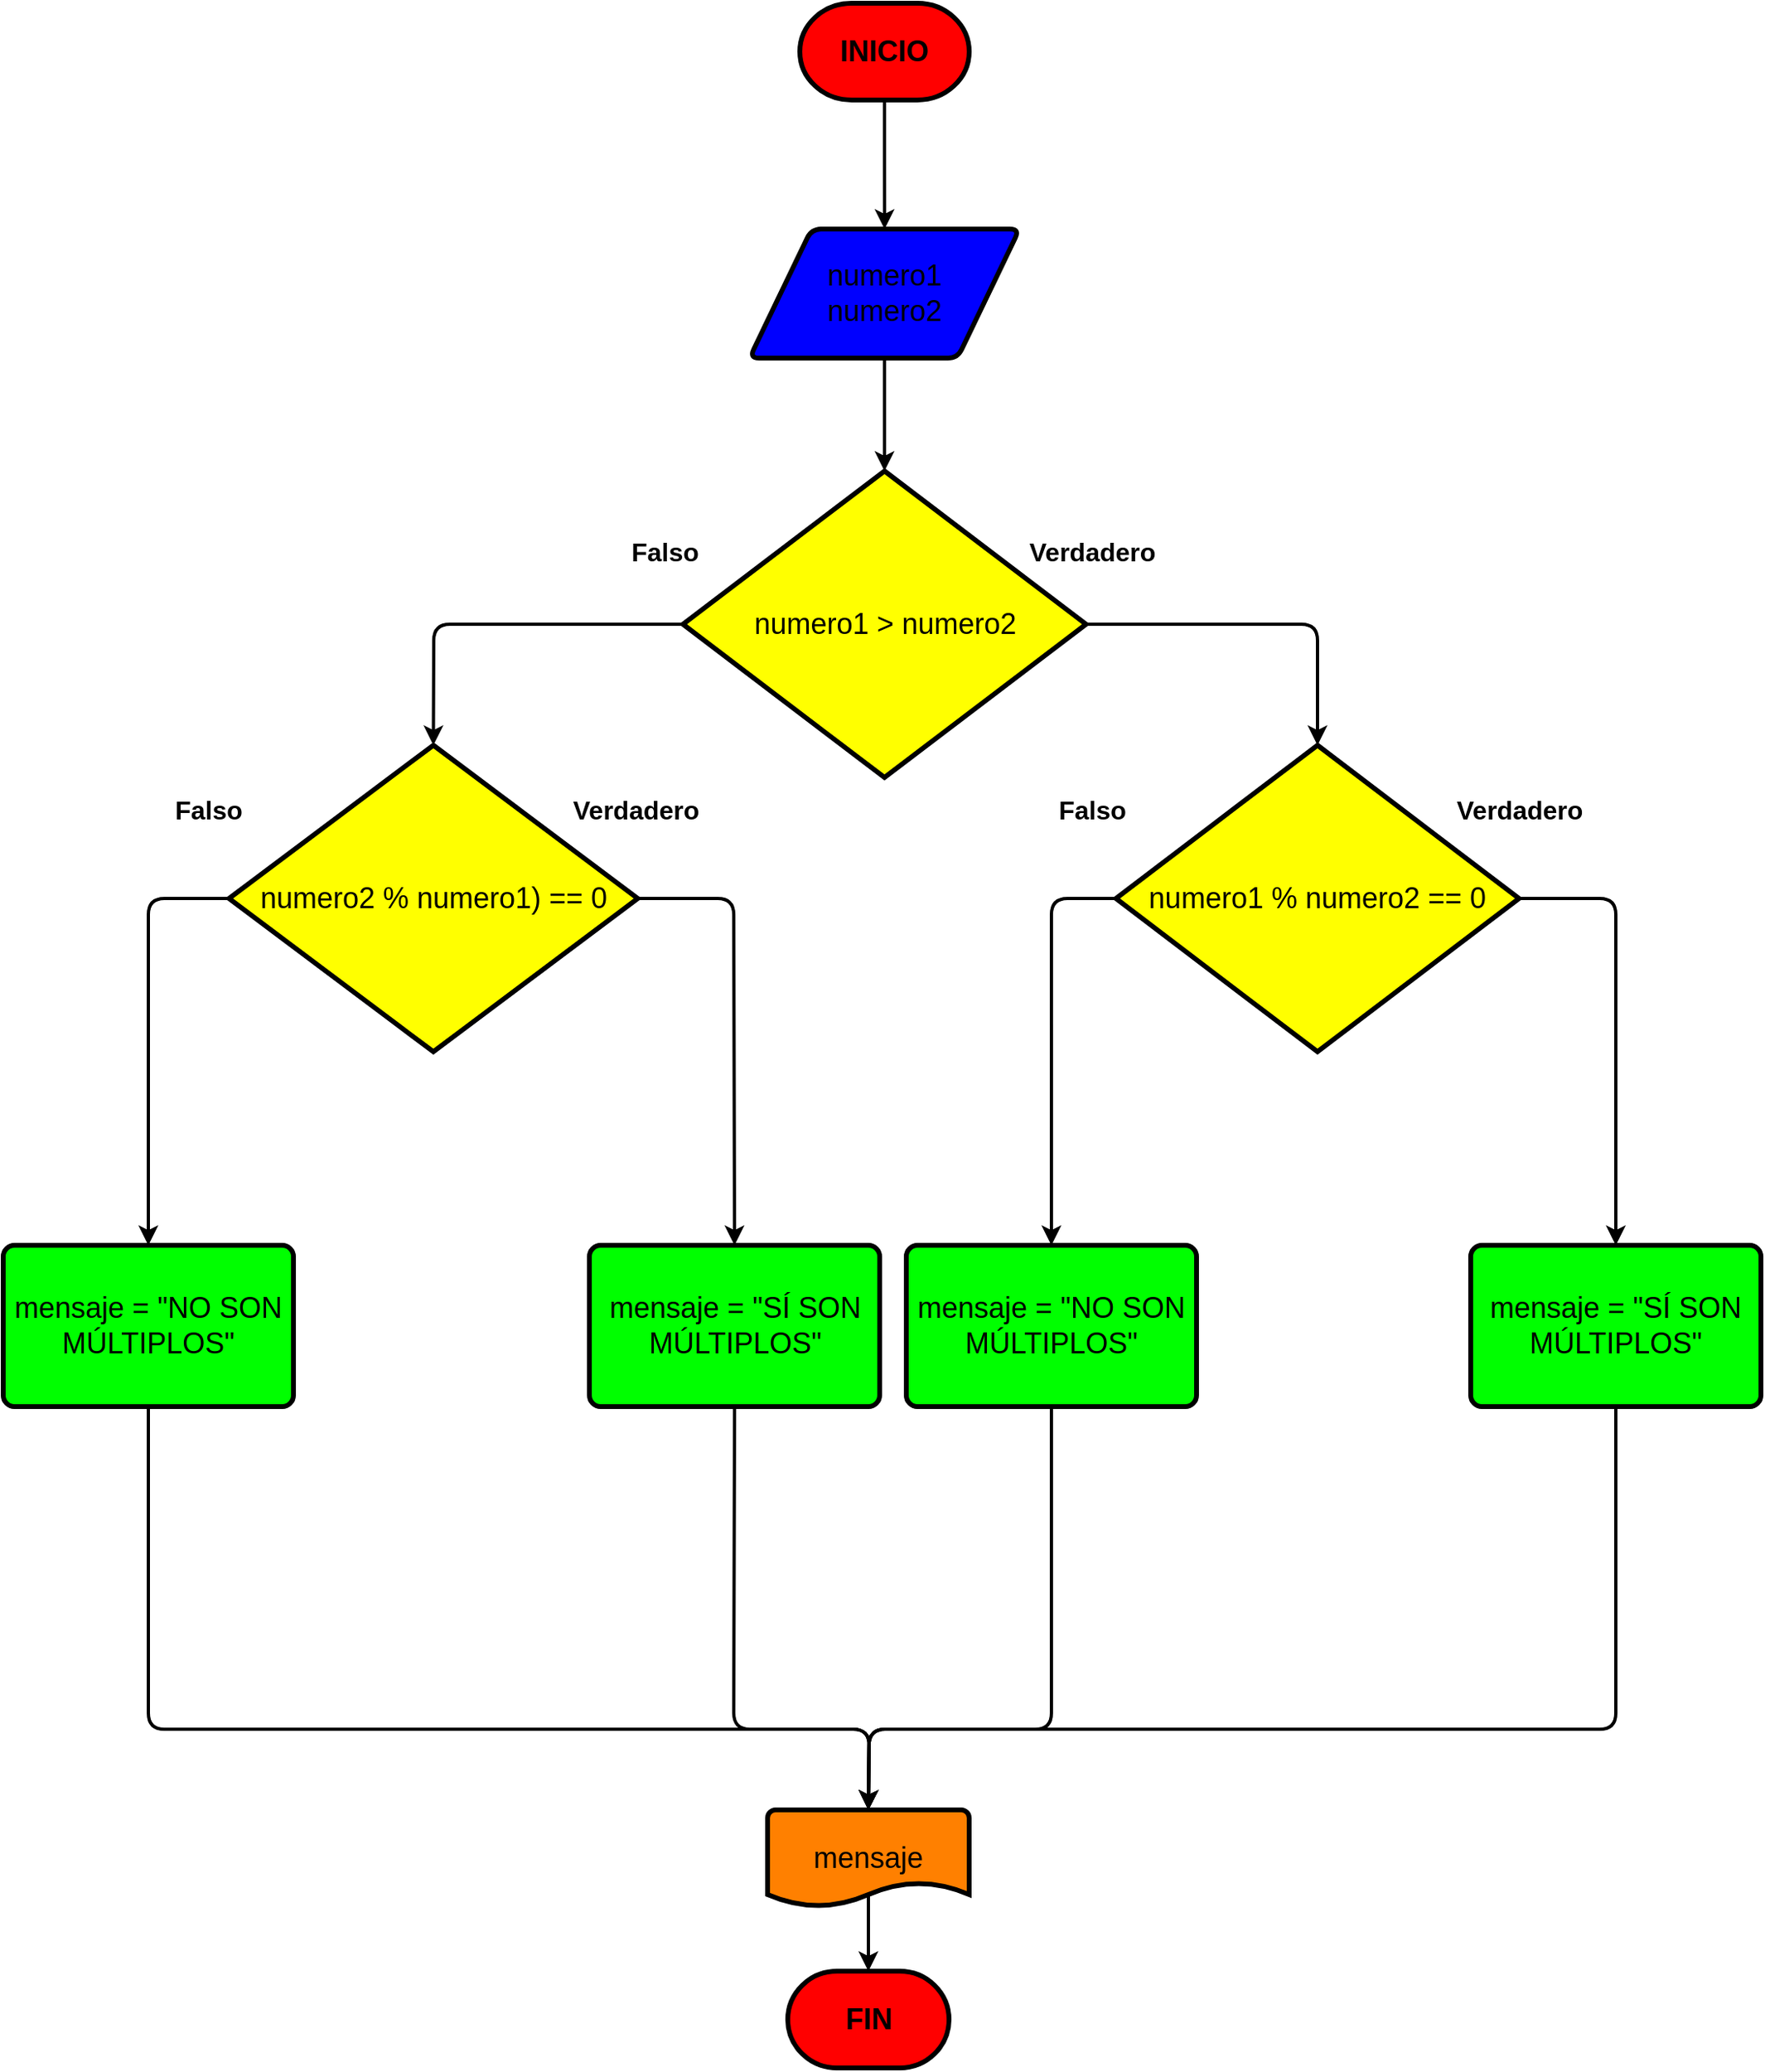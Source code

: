<mxfile>
    <diagram id="hyXTzDfZUhhmsDUPOdG6" name="Page-1">
        <mxGraphModel dx="2151" dy="1811" grid="1" gridSize="10" guides="1" tooltips="1" connect="1" arrows="1" fold="1" page="1" pageScale="1" pageWidth="500" pageHeight="1500" background="#FFFFFF" math="0" shadow="0">
            <root>
                <mxCell id="0"/>
                <mxCell id="1" parent="0"/>
                <mxCell id="4" value="" style="edgeStyle=none;html=1;strokeWidth=2;strokeColor=#000000;" parent="1" source="diSnjzynUhi2UMkX59iC-2" target="2" edge="1">
                    <mxGeometry relative="1" as="geometry"/>
                </mxCell>
                <mxCell id="diSnjzynUhi2UMkX59iC-2" value="&lt;font style=&quot;font-size: 18px&quot;&gt;numero1&lt;br&gt;numero2&lt;br&gt;&lt;/font&gt;" style="shape=parallelogram;html=1;strokeWidth=3;perimeter=parallelogramPerimeter;whiteSpace=wrap;rounded=1;arcSize=12;size=0.23;fillColor=#0000FF;fontColor=#000000;strokeColor=#000000;" parent="1" vertex="1">
                    <mxGeometry x="702.76" y="150" width="167.49" height="80" as="geometry"/>
                </mxCell>
                <mxCell id="diSnjzynUhi2UMkX59iC-12" value="" style="edgeStyle=orthogonalEdgeStyle;rounded=0;orthogonalLoop=1;jettySize=auto;html=1;fontSize=18;strokeColor=#000000;strokeWidth=2;" parent="1" source="diSnjzynUhi2UMkX59iC-5" target="diSnjzynUhi2UMkX59iC-2" edge="1">
                    <mxGeometry relative="1" as="geometry"/>
                </mxCell>
                <mxCell id="diSnjzynUhi2UMkX59iC-5" value="INICIO" style="strokeWidth=3;html=1;shape=mxgraph.flowchart.terminator;whiteSpace=wrap;fontSize=18;fillColor=#FF0000;fontStyle=1;fontColor=#000000;strokeColor=#000000;" parent="1" vertex="1">
                    <mxGeometry x="734" y="10" width="105" height="60" as="geometry"/>
                </mxCell>
                <mxCell id="diSnjzynUhi2UMkX59iC-6" value="FIN" style="strokeWidth=3;html=1;shape=mxgraph.flowchart.terminator;whiteSpace=wrap;fontSize=18;fillColor=#FF0000;fontColor=#000000;strokeColor=#000000;fontStyle=1" parent="1" vertex="1">
                    <mxGeometry x="726.5" y="1230" width="100" height="60" as="geometry"/>
                </mxCell>
                <mxCell id="93" value="" style="edgeStyle=none;html=1;strokeColor=#000000;strokeWidth=2;exitX=0.5;exitY=0.833;exitDx=0;exitDy=0;exitPerimeter=0;" parent="1" source="diSnjzynUhi2UMkX59iC-7" target="diSnjzynUhi2UMkX59iC-6" edge="1">
                    <mxGeometry relative="1" as="geometry"/>
                </mxCell>
                <mxCell id="diSnjzynUhi2UMkX59iC-7" value="mensaje" style="strokeWidth=3;html=1;shape=mxgraph.flowchart.document2;whiteSpace=wrap;size=0.25;fontSize=18;fillColor=#FF8000;fontColor=#000000;strokeColor=#000000;" parent="1" vertex="1">
                    <mxGeometry x="714" y="1130" width="125" height="60" as="geometry"/>
                </mxCell>
                <mxCell id="97" style="edgeStyle=none;html=1;exitX=0;exitY=0.5;exitDx=0;exitDy=0;exitPerimeter=0;strokeWidth=2;strokeColor=#000000;entryX=0.5;entryY=0;entryDx=0;entryDy=0;entryPerimeter=0;" parent="1" source="2" target="100" edge="1">
                    <mxGeometry relative="1" as="geometry">
                        <mxPoint x="519.995" y="450" as="targetPoint"/>
                        <Array as="points">
                            <mxPoint x="507" y="395"/>
                        </Array>
                    </mxGeometry>
                </mxCell>
                <mxCell id="102" style="edgeStyle=none;html=1;exitX=1;exitY=0.5;exitDx=0;exitDy=0;exitPerimeter=0;entryX=0.5;entryY=0;entryDx=0;entryDy=0;entryPerimeter=0;strokeWidth=2;strokeColor=#000000;" edge="1" parent="1" source="2" target="99">
                    <mxGeometry relative="1" as="geometry">
                        <Array as="points">
                            <mxPoint x="1055" y="395"/>
                        </Array>
                    </mxGeometry>
                </mxCell>
                <mxCell id="2" value="&lt;font face=&quot;helvetica&quot;&gt;&lt;span style=&quot;font-size: 18px&quot;&gt;numero1 &amp;gt; numero2&lt;/span&gt;&lt;/font&gt;" style="strokeWidth=3;html=1;shape=mxgraph.flowchart.decision;whiteSpace=wrap;fillColor=#FFFF00;fontColor=#000000;strokeColor=#000000;" parent="1" vertex="1">
                    <mxGeometry x="661.5" y="300" width="250" height="190" as="geometry"/>
                </mxCell>
                <mxCell id="11" value="&lt;b&gt;&lt;font style=&quot;font-size: 16px&quot;&gt;Falso&lt;/font&gt;&lt;/b&gt;" style="text;html=1;align=center;verticalAlign=middle;resizable=0;points=[];autosize=1;strokeColor=none;fillColor=none;fontColor=#000000;" parent="1" vertex="1">
                    <mxGeometry x="620" y="340" width="60" height="20" as="geometry"/>
                </mxCell>
                <mxCell id="12" value="&lt;b&gt;&lt;font style=&quot;font-size: 16px&quot;&gt;Verdadero&lt;/font&gt;&lt;/b&gt;" style="text;html=1;align=center;verticalAlign=middle;resizable=0;points=[];autosize=1;strokeColor=none;fillColor=none;fontSize=16;fontColor=#000000;" parent="1" vertex="1">
                    <mxGeometry x="870.25" y="340" width="90" height="20" as="geometry"/>
                </mxCell>
                <mxCell id="105" style="edgeStyle=none;html=1;exitX=0;exitY=0.5;exitDx=0;exitDy=0;exitPerimeter=0;entryX=0.5;entryY=0;entryDx=0;entryDy=0;strokeColor=#000000;strokeWidth=2;" edge="1" parent="1" source="99" target="104">
                    <mxGeometry relative="1" as="geometry">
                        <Array as="points">
                            <mxPoint x="890" y="565"/>
                        </Array>
                    </mxGeometry>
                </mxCell>
                <mxCell id="106" style="edgeStyle=none;html=1;exitX=1;exitY=0.5;exitDx=0;exitDy=0;exitPerimeter=0;entryX=0.5;entryY=0;entryDx=0;entryDy=0;strokeColor=#000000;strokeWidth=2;" edge="1" parent="1" source="99" target="103">
                    <mxGeometry relative="1" as="geometry">
                        <Array as="points">
                            <mxPoint x="1240" y="565"/>
                        </Array>
                    </mxGeometry>
                </mxCell>
                <mxCell id="99" value="&lt;font face=&quot;helvetica&quot;&gt;&lt;span style=&quot;font-size: 18px&quot;&gt;numero1 % numero2 == 0&lt;/span&gt;&lt;/font&gt;" style="strokeWidth=3;html=1;shape=mxgraph.flowchart.decision;whiteSpace=wrap;fillColor=#FFFF00;fontColor=#000000;strokeColor=#000000;" vertex="1" parent="1">
                    <mxGeometry x="930" y="470" width="250" height="190" as="geometry"/>
                </mxCell>
                <mxCell id="100" value="&lt;font face=&quot;helvetica&quot;&gt;&lt;span style=&quot;font-size: 18px&quot;&gt;numero2 % numero1) == 0&lt;/span&gt;&lt;/font&gt;" style="strokeWidth=3;html=1;shape=mxgraph.flowchart.decision;whiteSpace=wrap;fillColor=#FFFF00;fontColor=#000000;strokeColor=#000000;" vertex="1" parent="1">
                    <mxGeometry x="380" y="470" width="253.5" height="190" as="geometry"/>
                </mxCell>
                <mxCell id="114" style="edgeStyle=none;html=1;exitX=0.5;exitY=1;exitDx=0;exitDy=0;entryX=0.5;entryY=0;entryDx=0;entryDy=0;entryPerimeter=0;strokeColor=#000000;strokeWidth=2;" edge="1" parent="1" source="103" target="diSnjzynUhi2UMkX59iC-7">
                    <mxGeometry relative="1" as="geometry">
                        <Array as="points">
                            <mxPoint x="1240" y="1080"/>
                            <mxPoint x="777" y="1080"/>
                        </Array>
                    </mxGeometry>
                </mxCell>
                <mxCell id="103" value="&lt;font&gt;&lt;span style=&quot;font-size: 18px&quot;&gt;mensaje = &quot;SÍ SON MÚLTIPLOS&quot;&lt;/span&gt;&lt;br&gt;&lt;/font&gt;" style="rounded=1;whiteSpace=wrap;html=1;absoluteArcSize=1;arcSize=14;strokeWidth=3;fillColor=#00FF00;fontColor=#000000;strokeColor=#000000;" vertex="1" parent="1">
                    <mxGeometry x="1150" y="780" width="179.99" height="100" as="geometry"/>
                </mxCell>
                <mxCell id="113" style="edgeStyle=none;html=1;exitX=0.5;exitY=1;exitDx=0;exitDy=0;entryX=0.5;entryY=0;entryDx=0;entryDy=0;entryPerimeter=0;strokeColor=#000000;strokeWidth=2;" edge="1" parent="1" source="104" target="diSnjzynUhi2UMkX59iC-7">
                    <mxGeometry relative="1" as="geometry">
                        <Array as="points">
                            <mxPoint x="890" y="1080"/>
                            <mxPoint x="777" y="1080"/>
                        </Array>
                    </mxGeometry>
                </mxCell>
                <mxCell id="104" value="&lt;font&gt;&lt;span style=&quot;font-size: 18px&quot;&gt;mensaje = &quot;NO SON MÚLTIPLOS&quot;&lt;/span&gt;&lt;br&gt;&lt;/font&gt;" style="rounded=1;whiteSpace=wrap;html=1;absoluteArcSize=1;arcSize=14;strokeWidth=3;fillColor=#00FF00;fontColor=#000000;strokeColor=#000000;" vertex="1" parent="1">
                    <mxGeometry x="800" y="780" width="179.99" height="100" as="geometry"/>
                </mxCell>
                <mxCell id="107" style="edgeStyle=none;html=1;exitX=0;exitY=0.5;exitDx=0;exitDy=0;exitPerimeter=0;entryX=0.5;entryY=0;entryDx=0;entryDy=0;strokeColor=#000000;strokeWidth=2;" edge="1" parent="1" target="110" source="100">
                    <mxGeometry relative="1" as="geometry">
                        <mxPoint x="393.5" y="515" as="sourcePoint"/>
                        <Array as="points">
                            <mxPoint x="330" y="565"/>
                        </Array>
                    </mxGeometry>
                </mxCell>
                <mxCell id="108" style="edgeStyle=none;html=1;exitX=1;exitY=0.5;exitDx=0;exitDy=0;exitPerimeter=0;entryX=0.5;entryY=0;entryDx=0;entryDy=0;strokeColor=#000000;strokeWidth=2;" edge="1" parent="1" target="109" source="100">
                    <mxGeometry relative="1" as="geometry">
                        <mxPoint x="643.5" y="515" as="sourcePoint"/>
                        <Array as="points">
                            <mxPoint x="693" y="565"/>
                        </Array>
                    </mxGeometry>
                </mxCell>
                <mxCell id="112" style="edgeStyle=none;html=1;exitX=0.5;exitY=1;exitDx=0;exitDy=0;entryX=0.5;entryY=0;entryDx=0;entryDy=0;entryPerimeter=0;strokeColor=#000000;strokeWidth=2;" edge="1" parent="1" source="109" target="diSnjzynUhi2UMkX59iC-7">
                    <mxGeometry relative="1" as="geometry">
                        <Array as="points">
                            <mxPoint x="693" y="1080"/>
                            <mxPoint x="777" y="1080"/>
                        </Array>
                    </mxGeometry>
                </mxCell>
                <mxCell id="109" value="&lt;font&gt;&lt;span style=&quot;font-size: 18px&quot;&gt;mensaje = &quot;SÍ SON MÚLTIPLOS&quot;&lt;/span&gt;&lt;br&gt;&lt;/font&gt;" style="rounded=1;whiteSpace=wrap;html=1;absoluteArcSize=1;arcSize=14;strokeWidth=3;fillColor=#00FF00;fontColor=#000000;strokeColor=#000000;" vertex="1" parent="1">
                    <mxGeometry x="603.5" y="780" width="179.99" height="100" as="geometry"/>
                </mxCell>
                <mxCell id="111" style="edgeStyle=none;html=1;exitX=0.5;exitY=1;exitDx=0;exitDy=0;entryX=0.5;entryY=0;entryDx=0;entryDy=0;entryPerimeter=0;strokeColor=#000000;strokeWidth=2;" edge="1" parent="1" source="110" target="diSnjzynUhi2UMkX59iC-7">
                    <mxGeometry relative="1" as="geometry">
                        <Array as="points">
                            <mxPoint x="330" y="1080"/>
                            <mxPoint x="777" y="1080"/>
                        </Array>
                    </mxGeometry>
                </mxCell>
                <mxCell id="110" value="&lt;font&gt;&lt;span style=&quot;font-size: 18px&quot;&gt;mensaje = &quot;NO SON MÚLTIPLOS&quot;&lt;/span&gt;&lt;br&gt;&lt;/font&gt;" style="rounded=1;whiteSpace=wrap;html=1;absoluteArcSize=1;arcSize=14;strokeWidth=3;fillColor=#00FF00;fontColor=#000000;strokeColor=#000000;" vertex="1" parent="1">
                    <mxGeometry x="240" y="780" width="179.99" height="100" as="geometry"/>
                </mxCell>
                <mxCell id="115" value="&lt;b&gt;&lt;font style=&quot;font-size: 16px&quot;&gt;Falso&lt;/font&gt;&lt;/b&gt;" style="text;html=1;align=center;verticalAlign=middle;resizable=0;points=[];autosize=1;strokeColor=none;fillColor=none;fontColor=#000000;" vertex="1" parent="1">
                    <mxGeometry x="884.87" y="500" width="60" height="20" as="geometry"/>
                </mxCell>
                <mxCell id="116" value="&lt;b&gt;&lt;font style=&quot;font-size: 16px&quot;&gt;Verdadero&lt;/font&gt;&lt;/b&gt;" style="text;html=1;align=center;verticalAlign=middle;resizable=0;points=[];autosize=1;strokeColor=none;fillColor=none;fontSize=16;fontColor=#000000;" vertex="1" parent="1">
                    <mxGeometry x="1135.12" y="500" width="90" height="20" as="geometry"/>
                </mxCell>
                <mxCell id="117" value="&lt;b&gt;&lt;font style=&quot;font-size: 16px&quot;&gt;Falso&lt;/font&gt;&lt;/b&gt;" style="text;html=1;align=center;verticalAlign=middle;resizable=0;points=[];autosize=1;strokeColor=none;fillColor=none;fontColor=#000000;" vertex="1" parent="1">
                    <mxGeometry x="336.63" y="500" width="60" height="20" as="geometry"/>
                </mxCell>
                <mxCell id="118" value="&lt;b&gt;&lt;font style=&quot;font-size: 16px&quot;&gt;Verdadero&lt;/font&gt;&lt;/b&gt;" style="text;html=1;align=center;verticalAlign=middle;resizable=0;points=[];autosize=1;strokeColor=none;fillColor=none;fontSize=16;fontColor=#000000;" vertex="1" parent="1">
                    <mxGeometry x="586.88" y="500" width="90" height="20" as="geometry"/>
                </mxCell>
            </root>
        </mxGraphModel>
    </diagram>
</mxfile>